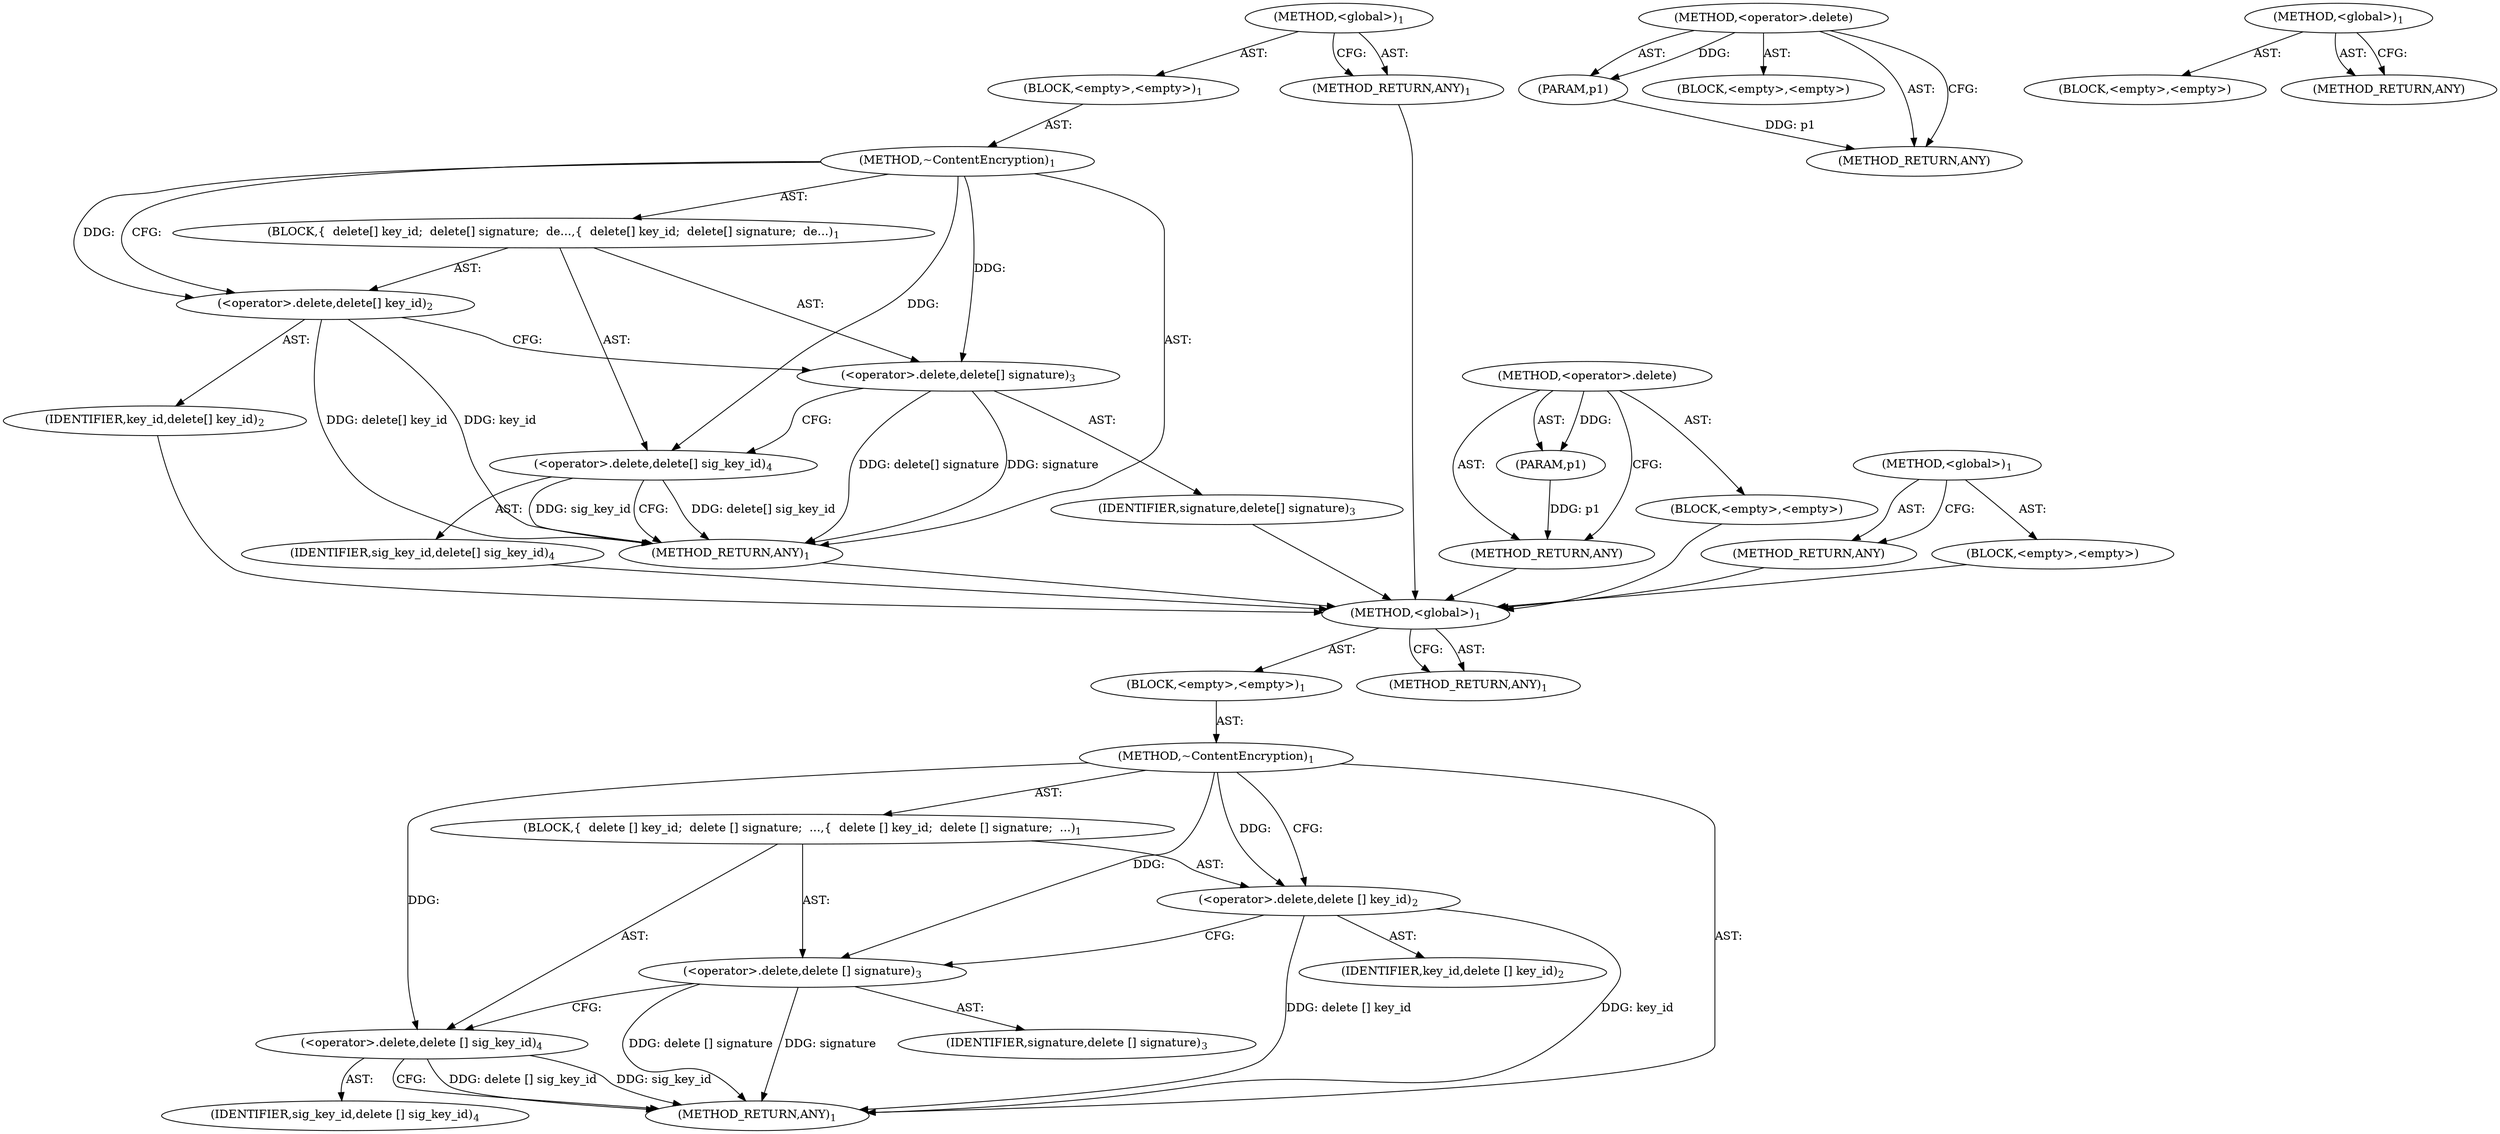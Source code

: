 digraph "&lt;global&gt;" {
vulnerable_6 [label=<(METHOD,&lt;global&gt;)<SUB>1</SUB>>];
vulnerable_7 [label=<(BLOCK,&lt;empty&gt;,&lt;empty&gt;)<SUB>1</SUB>>];
vulnerable_8 [label=<(METHOD,~ContentEncryption)<SUB>1</SUB>>];
vulnerable_9 [label=<(BLOCK,{
  delete [] key_id;
  delete [] signature;
  ...,{
  delete [] key_id;
  delete [] signature;
  ...)<SUB>1</SUB>>];
vulnerable_10 [label=<(&lt;operator&gt;.delete,delete [] key_id)<SUB>2</SUB>>];
vulnerable_11 [label=<(IDENTIFIER,key_id,delete [] key_id)<SUB>2</SUB>>];
vulnerable_12 [label=<(&lt;operator&gt;.delete,delete [] signature)<SUB>3</SUB>>];
vulnerable_13 [label=<(IDENTIFIER,signature,delete [] signature)<SUB>3</SUB>>];
vulnerable_14 [label=<(&lt;operator&gt;.delete,delete [] sig_key_id)<SUB>4</SUB>>];
vulnerable_15 [label=<(IDENTIFIER,sig_key_id,delete [] sig_key_id)<SUB>4</SUB>>];
vulnerable_16 [label=<(METHOD_RETURN,ANY)<SUB>1</SUB>>];
vulnerable_18 [label=<(METHOD_RETURN,ANY)<SUB>1</SUB>>];
vulnerable_31 [label=<(METHOD,&lt;operator&gt;.delete)>];
vulnerable_32 [label=<(PARAM,p1)>];
vulnerable_33 [label=<(BLOCK,&lt;empty&gt;,&lt;empty&gt;)>];
vulnerable_34 [label=<(METHOD_RETURN,ANY)>];
vulnerable_25 [label=<(METHOD,&lt;global&gt;)<SUB>1</SUB>>];
vulnerable_26 [label=<(BLOCK,&lt;empty&gt;,&lt;empty&gt;)>];
vulnerable_27 [label=<(METHOD_RETURN,ANY)>];
fixed_6 [label=<(METHOD,&lt;global&gt;)<SUB>1</SUB>>];
fixed_7 [label=<(BLOCK,&lt;empty&gt;,&lt;empty&gt;)<SUB>1</SUB>>];
fixed_8 [label=<(METHOD,~ContentEncryption)<SUB>1</SUB>>];
fixed_9 [label=<(BLOCK,{
  delete[] key_id;
  delete[] signature;
  de...,{
  delete[] key_id;
  delete[] signature;
  de...)<SUB>1</SUB>>];
fixed_10 [label=<(&lt;operator&gt;.delete,delete[] key_id)<SUB>2</SUB>>];
fixed_11 [label=<(IDENTIFIER,key_id,delete[] key_id)<SUB>2</SUB>>];
fixed_12 [label=<(&lt;operator&gt;.delete,delete[] signature)<SUB>3</SUB>>];
fixed_13 [label=<(IDENTIFIER,signature,delete[] signature)<SUB>3</SUB>>];
fixed_14 [label=<(&lt;operator&gt;.delete,delete[] sig_key_id)<SUB>4</SUB>>];
fixed_15 [label=<(IDENTIFIER,sig_key_id,delete[] sig_key_id)<SUB>4</SUB>>];
fixed_16 [label=<(METHOD_RETURN,ANY)<SUB>1</SUB>>];
fixed_18 [label=<(METHOD_RETURN,ANY)<SUB>1</SUB>>];
fixed_31 [label=<(METHOD,&lt;operator&gt;.delete)>];
fixed_32 [label=<(PARAM,p1)>];
fixed_33 [label=<(BLOCK,&lt;empty&gt;,&lt;empty&gt;)>];
fixed_34 [label=<(METHOD_RETURN,ANY)>];
fixed_25 [label=<(METHOD,&lt;global&gt;)<SUB>1</SUB>>];
fixed_26 [label=<(BLOCK,&lt;empty&gt;,&lt;empty&gt;)>];
fixed_27 [label=<(METHOD_RETURN,ANY)>];
vulnerable_6 -> vulnerable_7  [key=0, label="AST: "];
vulnerable_6 -> vulnerable_18  [key=0, label="AST: "];
vulnerable_6 -> vulnerable_18  [key=1, label="CFG: "];
vulnerable_7 -> vulnerable_8  [key=0, label="AST: "];
vulnerable_8 -> vulnerable_9  [key=0, label="AST: "];
vulnerable_8 -> vulnerable_16  [key=0, label="AST: "];
vulnerable_8 -> vulnerable_10  [key=0, label="CFG: "];
vulnerable_8 -> vulnerable_10  [key=1, label="DDG: "];
vulnerable_8 -> vulnerable_12  [key=0, label="DDG: "];
vulnerable_8 -> vulnerable_14  [key=0, label="DDG: "];
vulnerable_9 -> vulnerable_10  [key=0, label="AST: "];
vulnerable_9 -> vulnerable_12  [key=0, label="AST: "];
vulnerable_9 -> vulnerable_14  [key=0, label="AST: "];
vulnerable_10 -> vulnerable_11  [key=0, label="AST: "];
vulnerable_10 -> vulnerable_12  [key=0, label="CFG: "];
vulnerable_10 -> vulnerable_16  [key=0, label="DDG: delete [] key_id"];
vulnerable_10 -> vulnerable_16  [key=1, label="DDG: key_id"];
vulnerable_12 -> vulnerable_13  [key=0, label="AST: "];
vulnerable_12 -> vulnerable_14  [key=0, label="CFG: "];
vulnerable_12 -> vulnerable_16  [key=0, label="DDG: delete [] signature"];
vulnerable_12 -> vulnerable_16  [key=1, label="DDG: signature"];
vulnerable_14 -> vulnerable_15  [key=0, label="AST: "];
vulnerable_14 -> vulnerable_16  [key=0, label="CFG: "];
vulnerable_14 -> vulnerable_16  [key=1, label="DDG: delete [] sig_key_id"];
vulnerable_14 -> vulnerable_16  [key=2, label="DDG: sig_key_id"];
vulnerable_31 -> vulnerable_32  [key=0, label="AST: "];
vulnerable_31 -> vulnerable_32  [key=1, label="DDG: "];
vulnerable_31 -> vulnerable_33  [key=0, label="AST: "];
vulnerable_31 -> vulnerable_34  [key=0, label="AST: "];
vulnerable_31 -> vulnerable_34  [key=1, label="CFG: "];
vulnerable_32 -> vulnerable_34  [key=0, label="DDG: p1"];
vulnerable_25 -> vulnerable_26  [key=0, label="AST: "];
vulnerable_25 -> vulnerable_27  [key=0, label="AST: "];
vulnerable_25 -> vulnerable_27  [key=1, label="CFG: "];
fixed_6 -> fixed_7  [key=0, label="AST: "];
fixed_6 -> fixed_18  [key=0, label="AST: "];
fixed_6 -> fixed_18  [key=1, label="CFG: "];
fixed_7 -> fixed_8  [key=0, label="AST: "];
fixed_8 -> fixed_9  [key=0, label="AST: "];
fixed_8 -> fixed_16  [key=0, label="AST: "];
fixed_8 -> fixed_10  [key=0, label="CFG: "];
fixed_8 -> fixed_10  [key=1, label="DDG: "];
fixed_8 -> fixed_12  [key=0, label="DDG: "];
fixed_8 -> fixed_14  [key=0, label="DDG: "];
fixed_9 -> fixed_10  [key=0, label="AST: "];
fixed_9 -> fixed_12  [key=0, label="AST: "];
fixed_9 -> fixed_14  [key=0, label="AST: "];
fixed_10 -> fixed_11  [key=0, label="AST: "];
fixed_10 -> fixed_12  [key=0, label="CFG: "];
fixed_10 -> fixed_16  [key=0, label="DDG: delete[] key_id"];
fixed_10 -> fixed_16  [key=1, label="DDG: key_id"];
fixed_11 -> vulnerable_6  [key=0];
fixed_12 -> fixed_13  [key=0, label="AST: "];
fixed_12 -> fixed_14  [key=0, label="CFG: "];
fixed_12 -> fixed_16  [key=0, label="DDG: delete[] signature"];
fixed_12 -> fixed_16  [key=1, label="DDG: signature"];
fixed_13 -> vulnerable_6  [key=0];
fixed_14 -> fixed_15  [key=0, label="AST: "];
fixed_14 -> fixed_16  [key=0, label="CFG: "];
fixed_14 -> fixed_16  [key=1, label="DDG: delete[] sig_key_id"];
fixed_14 -> fixed_16  [key=2, label="DDG: sig_key_id"];
fixed_15 -> vulnerable_6  [key=0];
fixed_16 -> vulnerable_6  [key=0];
fixed_18 -> vulnerable_6  [key=0];
fixed_31 -> fixed_32  [key=0, label="AST: "];
fixed_31 -> fixed_32  [key=1, label="DDG: "];
fixed_31 -> fixed_33  [key=0, label="AST: "];
fixed_31 -> fixed_34  [key=0, label="AST: "];
fixed_31 -> fixed_34  [key=1, label="CFG: "];
fixed_32 -> fixed_34  [key=0, label="DDG: p1"];
fixed_33 -> vulnerable_6  [key=0];
fixed_34 -> vulnerable_6  [key=0];
fixed_25 -> fixed_26  [key=0, label="AST: "];
fixed_25 -> fixed_27  [key=0, label="AST: "];
fixed_25 -> fixed_27  [key=1, label="CFG: "];
fixed_26 -> vulnerable_6  [key=0];
fixed_27 -> vulnerable_6  [key=0];
}
